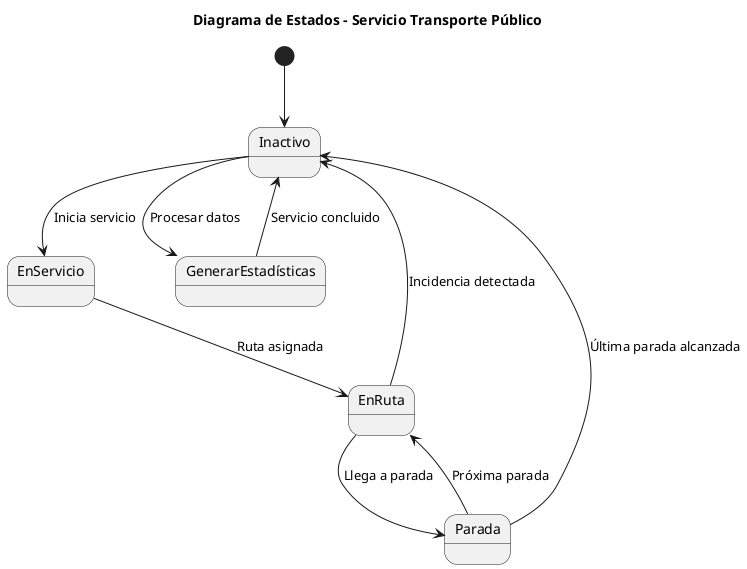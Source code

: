 @startuml
title Diagrama de Estados - Servicio Transporte Público

[*] --> Inactivo

Inactivo --> EnServicio : Inicia servicio
EnServicio --> EnRuta : Ruta asignada
EnRuta --> Parada : Llega a parada
EnRuta --> Inactivo : Incidencia detectada
Parada --> EnRuta : Próxima parada
Parada --> Inactivo : Última parada alcanzada
Inactivo --> GenerarEstadísticas : Procesar datos
GenerarEstadísticas --> Inactivo : Servicio concluido

@enduml
